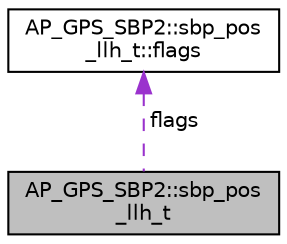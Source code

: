 digraph "AP_GPS_SBP2::sbp_pos_llh_t"
{
 // INTERACTIVE_SVG=YES
  edge [fontname="Helvetica",fontsize="10",labelfontname="Helvetica",labelfontsize="10"];
  node [fontname="Helvetica",fontsize="10",shape=record];
  Node1 [label="AP_GPS_SBP2::sbp_pos\l_llh_t",height=0.2,width=0.4,color="black", fillcolor="grey75", style="filled", fontcolor="black"];
  Node2 -> Node1 [dir="back",color="darkorchid3",fontsize="10",style="dashed",label=" flags" ,fontname="Helvetica"];
  Node2 [label="AP_GPS_SBP2::sbp_pos\l_llh_t::flags",height=0.2,width=0.4,color="black", fillcolor="white", style="filled",URL="$structAP__GPS__SBP2_1_1sbp__pos__llh__t_1_1flags.html"];
}
